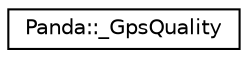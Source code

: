 digraph "Graphical Class Hierarchy"
{
  edge [fontname="Helvetica",fontsize="10",labelfontname="Helvetica",labelfontsize="10"];
  node [fontname="Helvetica",fontsize="10",shape=record];
  rankdir="LR";
  Node1 [label="Panda::_GpsQuality",height=0.2,width=0.4,color="black", fillcolor="white", style="filled",URL="$struct_panda_1_1___gps_quality.html"];
}

